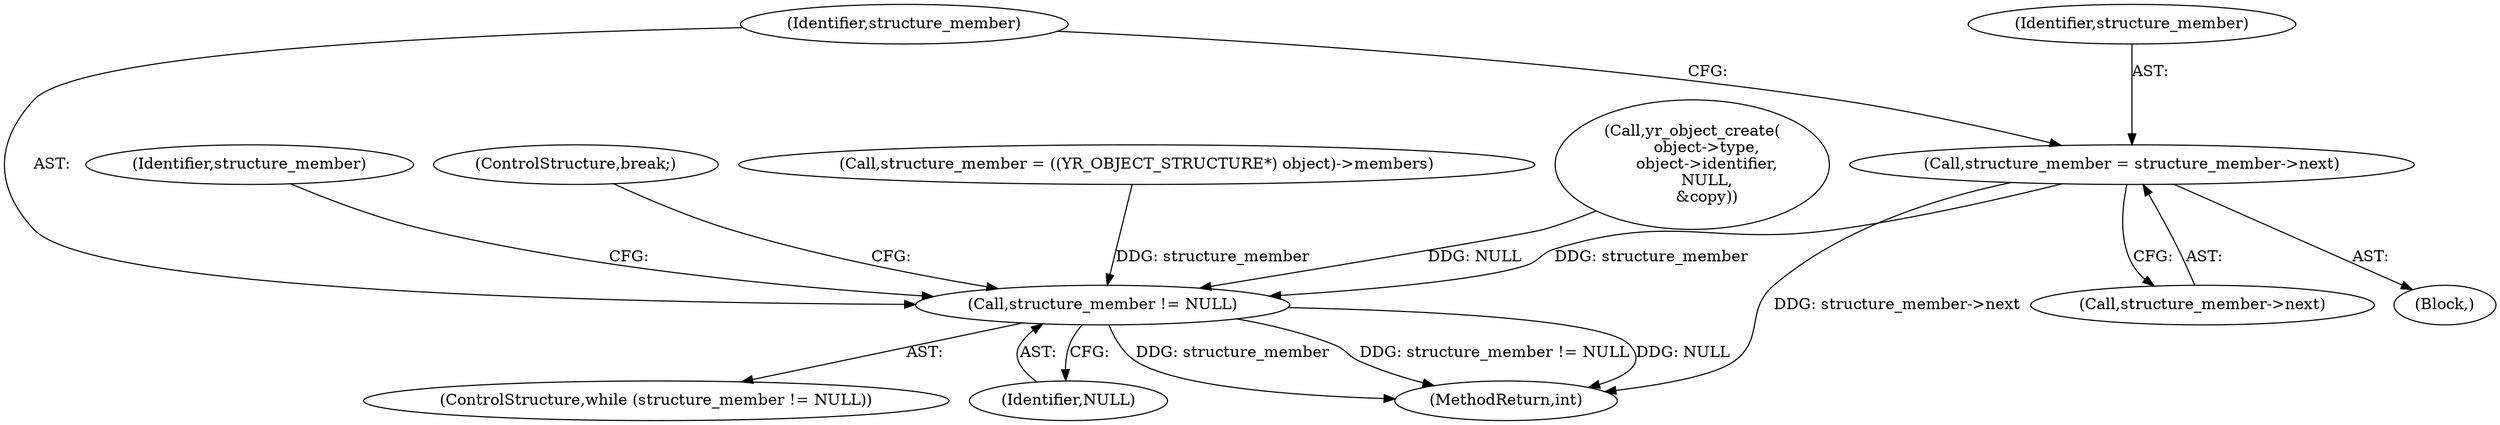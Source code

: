 digraph "0_yara_053e67e3ec81cc9268ce30eaf0d6663d8639ed1e_0@pointer" {
"1000259" [label="(Call,structure_member = structure_member->next)"];
"1000240" [label="(Call,structure_member != NULL)"];
"1000242" [label="(Identifier,NULL)"];
"1000239" [label="(ControlStructure,while (structure_member != NULL))"];
"1000247" [label="(Identifier,structure_member)"];
"1000241" [label="(Identifier,structure_member)"];
"1000264" [label="(ControlStructure,break;)"];
"1000260" [label="(Identifier,structure_member)"];
"1000232" [label="(Call,structure_member = ((YR_OBJECT_STRUCTURE*) object)->members)"];
"1000240" [label="(Call,structure_member != NULL)"];
"1000259" [label="(Call,structure_member = structure_member->next)"];
"1000308" [label="(MethodReturn,int)"];
"1000115" [label="(Call,yr_object_create(\n      object->type,\n      object->identifier,\n      NULL,\n      &copy))"];
"1000261" [label="(Call,structure_member->next)"];
"1000243" [label="(Block,)"];
"1000259" -> "1000243"  [label="AST: "];
"1000259" -> "1000261"  [label="CFG: "];
"1000260" -> "1000259"  [label="AST: "];
"1000261" -> "1000259"  [label="AST: "];
"1000241" -> "1000259"  [label="CFG: "];
"1000259" -> "1000308"  [label="DDG: structure_member->next"];
"1000259" -> "1000240"  [label="DDG: structure_member"];
"1000240" -> "1000239"  [label="AST: "];
"1000240" -> "1000242"  [label="CFG: "];
"1000241" -> "1000240"  [label="AST: "];
"1000242" -> "1000240"  [label="AST: "];
"1000247" -> "1000240"  [label="CFG: "];
"1000264" -> "1000240"  [label="CFG: "];
"1000240" -> "1000308"  [label="DDG: structure_member != NULL"];
"1000240" -> "1000308"  [label="DDG: NULL"];
"1000240" -> "1000308"  [label="DDG: structure_member"];
"1000232" -> "1000240"  [label="DDG: structure_member"];
"1000115" -> "1000240"  [label="DDG: NULL"];
}
